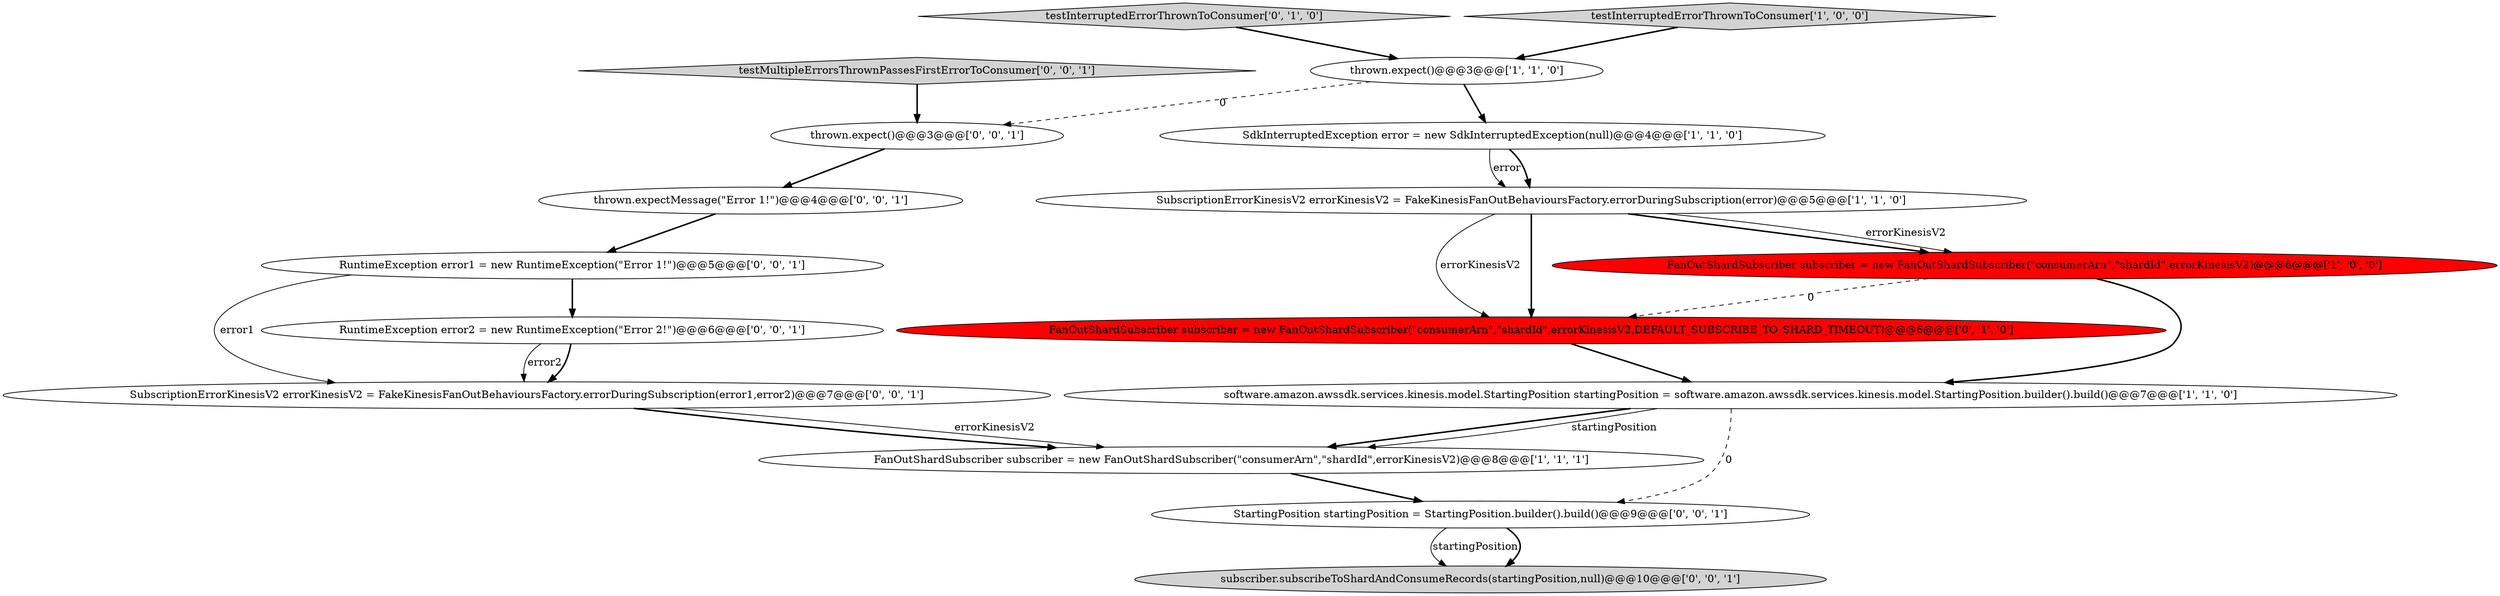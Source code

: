 digraph {
16 [style = filled, label = "SubscriptionErrorKinesisV2 errorKinesisV2 = FakeKinesisFanOutBehavioursFactory.errorDuringSubscription(error1,error2)@@@7@@@['0', '0', '1']", fillcolor = white, shape = ellipse image = "AAA0AAABBB3BBB"];
13 [style = filled, label = "StartingPosition startingPosition = StartingPosition.builder().build()@@@9@@@['0', '0', '1']", fillcolor = white, shape = ellipse image = "AAA0AAABBB3BBB"];
8 [style = filled, label = "FanOutShardSubscriber subscriber = new FanOutShardSubscriber(\"consumerArn\",\"shardId\",errorKinesisV2,DEFAULT_SUBSCRIBE_TO_SHARD_TIMEOUT)@@@6@@@['0', '1', '0']", fillcolor = red, shape = ellipse image = "AAA1AAABBB2BBB"];
5 [style = filled, label = "software.amazon.awssdk.services.kinesis.model.StartingPosition startingPosition = software.amazon.awssdk.services.kinesis.model.StartingPosition.builder().build()@@@7@@@['1', '1', '0']", fillcolor = white, shape = ellipse image = "AAA0AAABBB1BBB"];
2 [style = filled, label = "SdkInterruptedException error = new SdkInterruptedException(null)@@@4@@@['1', '1', '0']", fillcolor = white, shape = ellipse image = "AAA0AAABBB1BBB"];
14 [style = filled, label = "subscriber.subscribeToShardAndConsumeRecords(startingPosition,null)@@@10@@@['0', '0', '1']", fillcolor = lightgray, shape = ellipse image = "AAA0AAABBB3BBB"];
3 [style = filled, label = "FanOutShardSubscriber subscriber = new FanOutShardSubscriber(\"consumerArn\",\"shardId\",errorKinesisV2)@@@8@@@['1', '1', '1']", fillcolor = white, shape = ellipse image = "AAA0AAABBB1BBB"];
7 [style = filled, label = "testInterruptedErrorThrownToConsumer['0', '1', '0']", fillcolor = lightgray, shape = diamond image = "AAA0AAABBB2BBB"];
12 [style = filled, label = "thrown.expect()@@@3@@@['0', '0', '1']", fillcolor = white, shape = ellipse image = "AAA0AAABBB3BBB"];
1 [style = filled, label = "FanOutShardSubscriber subscriber = new FanOutShardSubscriber(\"consumerArn\",\"shardId\",errorKinesisV2)@@@6@@@['1', '0', '0']", fillcolor = red, shape = ellipse image = "AAA1AAABBB1BBB"];
0 [style = filled, label = "SubscriptionErrorKinesisV2 errorKinesisV2 = FakeKinesisFanOutBehavioursFactory.errorDuringSubscription(error)@@@5@@@['1', '1', '0']", fillcolor = white, shape = ellipse image = "AAA0AAABBB1BBB"];
10 [style = filled, label = "RuntimeException error2 = new RuntimeException(\"Error 2!\")@@@6@@@['0', '0', '1']", fillcolor = white, shape = ellipse image = "AAA0AAABBB3BBB"];
15 [style = filled, label = "thrown.expectMessage(\"Error 1!\")@@@4@@@['0', '0', '1']", fillcolor = white, shape = ellipse image = "AAA0AAABBB3BBB"];
6 [style = filled, label = "thrown.expect()@@@3@@@['1', '1', '0']", fillcolor = white, shape = ellipse image = "AAA0AAABBB1BBB"];
9 [style = filled, label = "RuntimeException error1 = new RuntimeException(\"Error 1!\")@@@5@@@['0', '0', '1']", fillcolor = white, shape = ellipse image = "AAA0AAABBB3BBB"];
11 [style = filled, label = "testMultipleErrorsThrownPassesFirstErrorToConsumer['0', '0', '1']", fillcolor = lightgray, shape = diamond image = "AAA0AAABBB3BBB"];
4 [style = filled, label = "testInterruptedErrorThrownToConsumer['1', '0', '0']", fillcolor = lightgray, shape = diamond image = "AAA0AAABBB1BBB"];
1->5 [style = bold, label=""];
5->3 [style = bold, label=""];
16->3 [style = bold, label=""];
5->13 [style = dashed, label="0"];
4->6 [style = bold, label=""];
12->15 [style = bold, label=""];
11->12 [style = bold, label=""];
0->8 [style = solid, label="errorKinesisV2"];
9->10 [style = bold, label=""];
10->16 [style = solid, label="error2"];
2->0 [style = solid, label="error"];
6->2 [style = bold, label=""];
6->12 [style = dashed, label="0"];
13->14 [style = solid, label="startingPosition"];
2->0 [style = bold, label=""];
8->5 [style = bold, label=""];
10->16 [style = bold, label=""];
15->9 [style = bold, label=""];
9->16 [style = solid, label="error1"];
0->1 [style = bold, label=""];
7->6 [style = bold, label=""];
0->8 [style = bold, label=""];
3->13 [style = bold, label=""];
5->3 [style = solid, label="startingPosition"];
1->8 [style = dashed, label="0"];
0->1 [style = solid, label="errorKinesisV2"];
16->3 [style = solid, label="errorKinesisV2"];
13->14 [style = bold, label=""];
}
